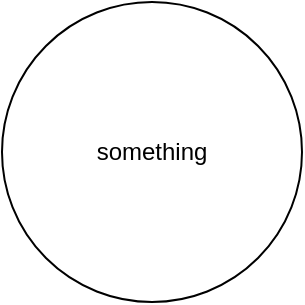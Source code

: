 <mxfile>
    <diagram id="C1FW1hSGaEgobLzwLj0t" name="Page-1">
        <mxGraphModel dx="604" dy="354" grid="1" gridSize="10" guides="1" tooltips="1" connect="1" arrows="1" fold="1" page="1" pageScale="1" pageWidth="850" pageHeight="1100" math="0" shadow="0">
            <root>
                <mxCell id="0"/>
                <mxCell id="1" parent="0"/>
                <mxCell id="2" value="something" style="ellipse;whiteSpace=wrap;html=1;aspect=fixed;" vertex="1" parent="1">
                    <mxGeometry x="130" y="40" width="150" height="150" as="geometry"/>
                </mxCell>
            </root>
        </mxGraphModel>
    </diagram>
</mxfile>